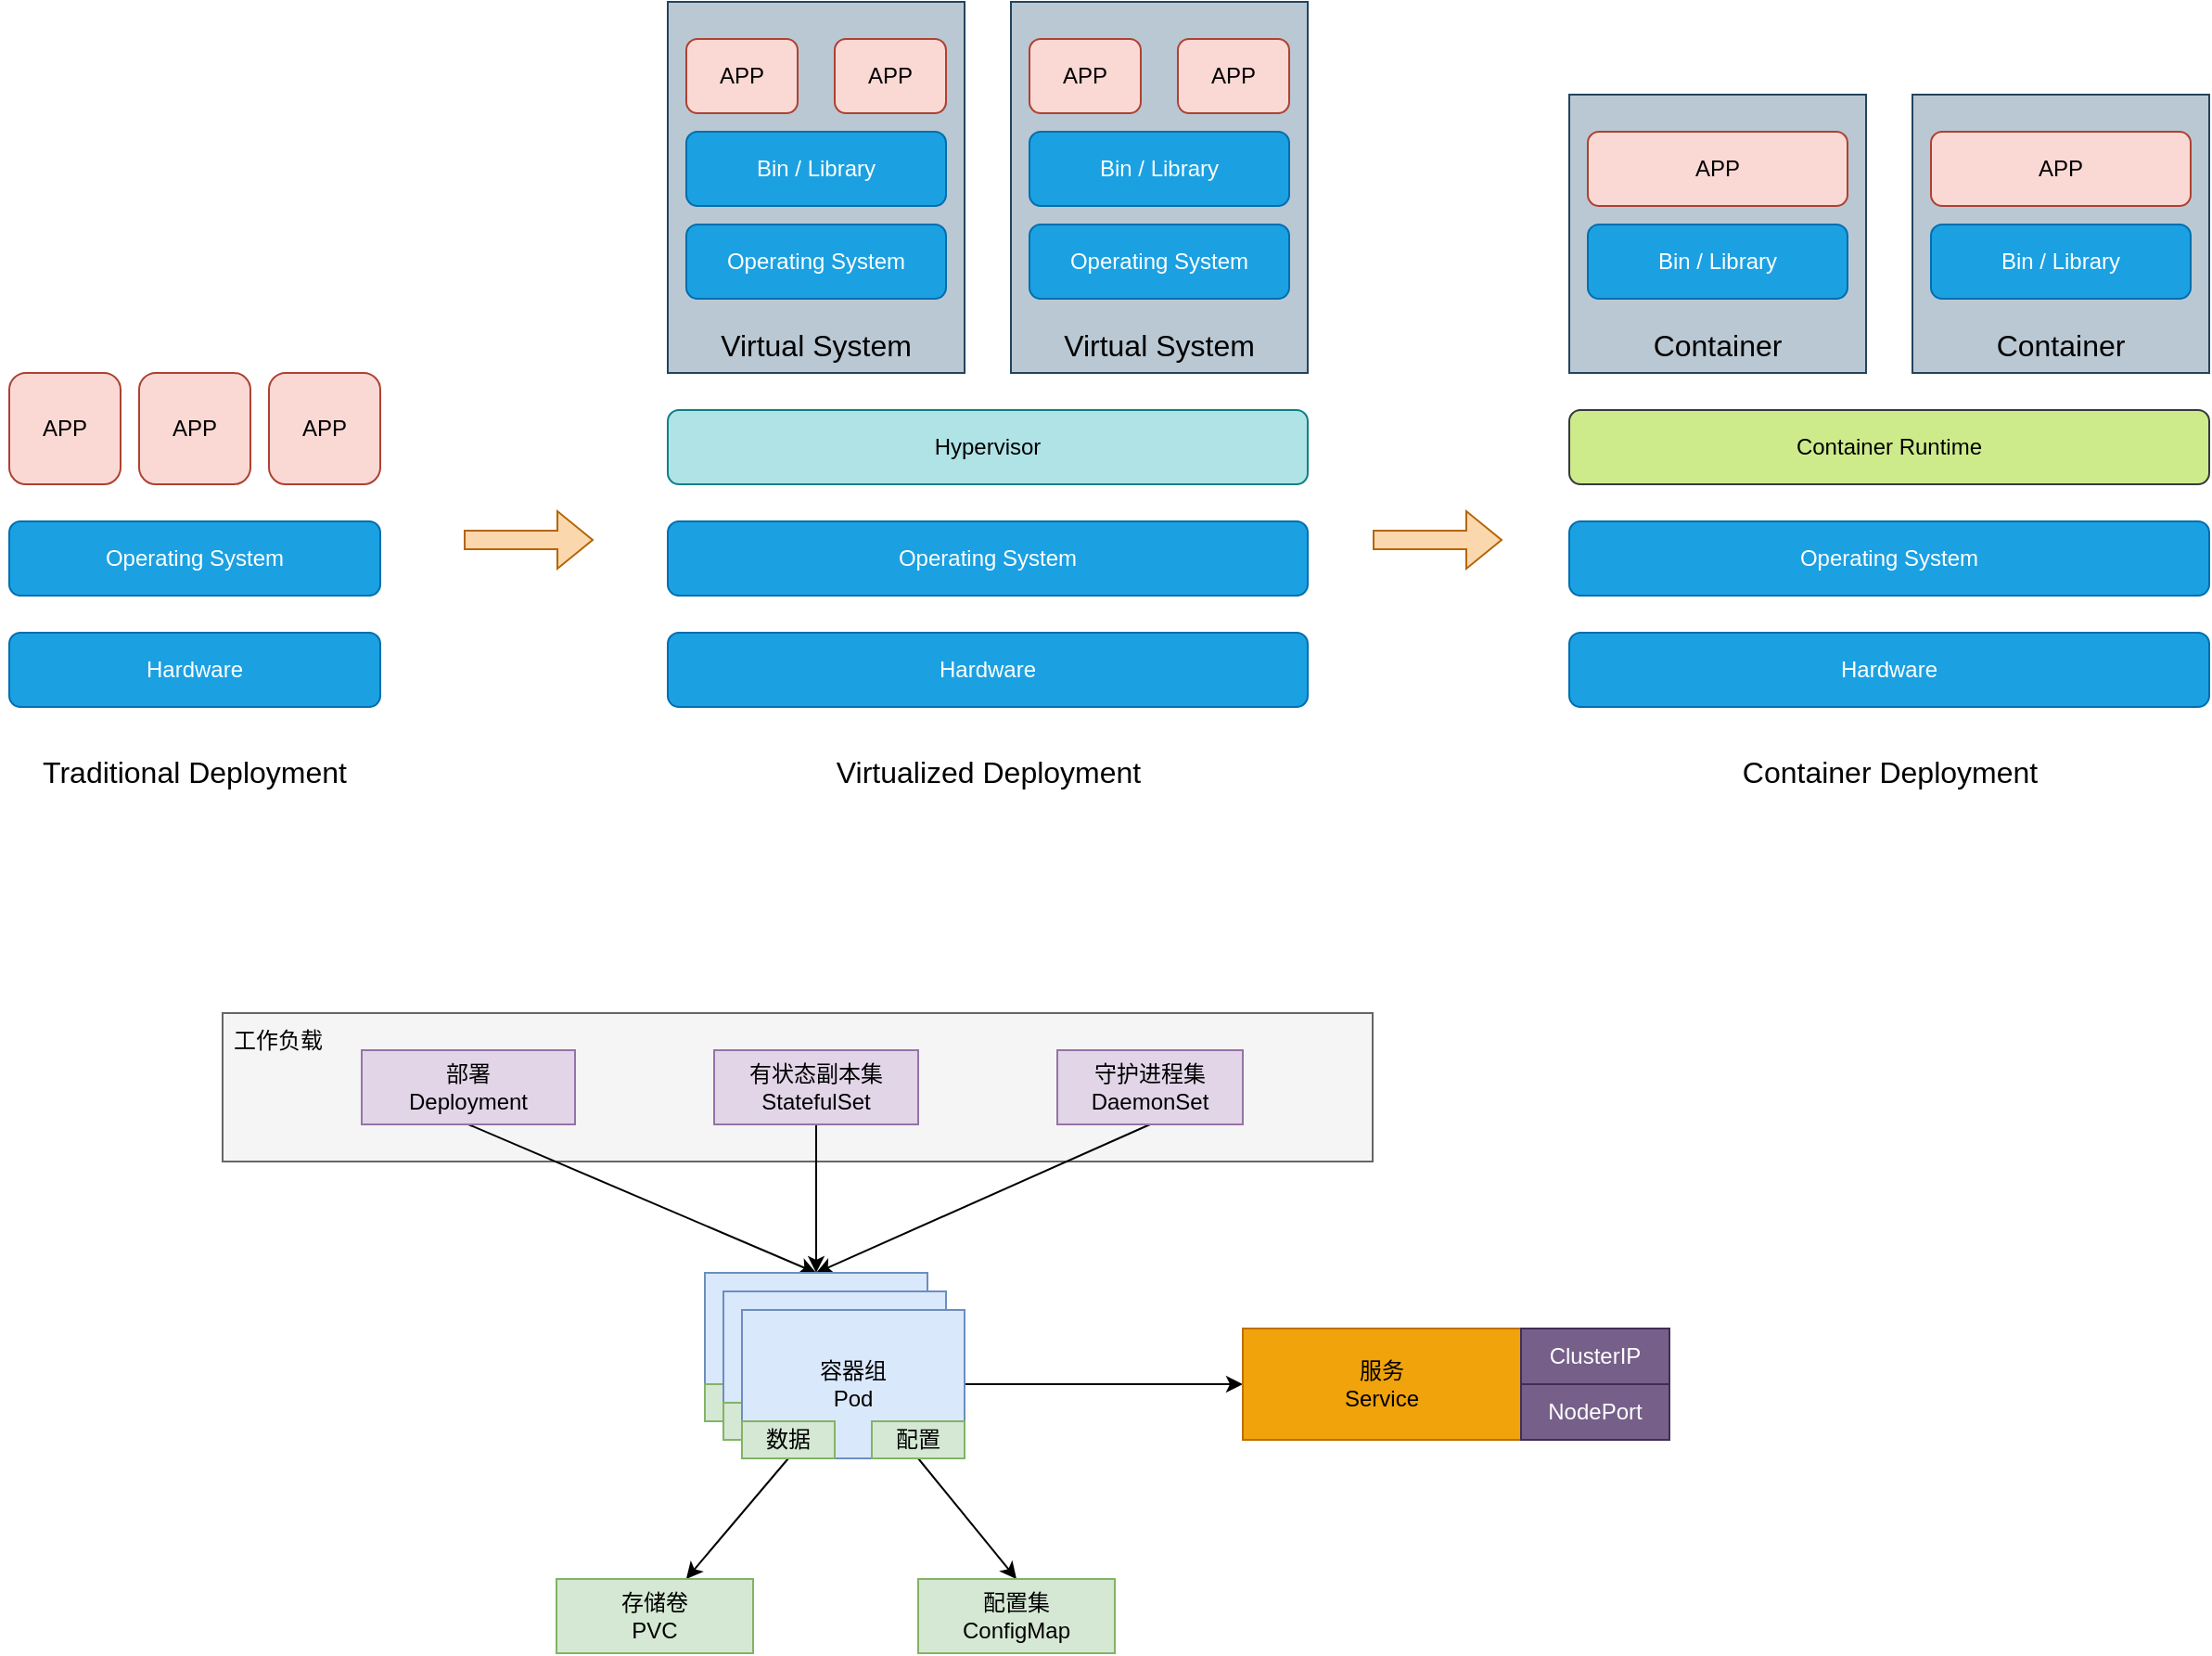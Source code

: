 <mxfile version="22.1.0" type="github">
  <diagram name="第 1 页" id="i1kklar53S_GGs_v64jb">
    <mxGraphModel dx="1242" dy="756" grid="1" gridSize="10" guides="1" tooltips="1" connect="1" arrows="1" fold="1" page="1" pageScale="1" pageWidth="827" pageHeight="1169" math="0" shadow="0">
      <root>
        <mxCell id="0" />
        <mxCell id="1" parent="0" />
        <mxCell id="_m6hfk_0l0CRy2P_7ZKI-25" value="" style="rounded=0;whiteSpace=wrap;html=1;fillColor=#f5f5f5;fontColor=#333333;strokeColor=#666666;" vertex="1" parent="1">
          <mxGeometry x="170" y="615" width="620" height="80" as="geometry" />
        </mxCell>
        <mxCell id="-WrX6jAIOm3FxNoPc4Nv-13" value="" style="rounded=0;whiteSpace=wrap;html=1;fillColor=#bac8d3;strokeColor=#23445d;" parent="1" vertex="1">
          <mxGeometry x="410" y="70" width="160" height="200" as="geometry" />
        </mxCell>
        <mxCell id="-WrX6jAIOm3FxNoPc4Nv-1" value="Hardware" style="rounded=1;whiteSpace=wrap;html=1;fillColor=#1ba1e2;strokeColor=#006EAF;fontColor=#ffffff;" parent="1" vertex="1">
          <mxGeometry x="55" y="410" width="200" height="40" as="geometry" />
        </mxCell>
        <mxCell id="-WrX6jAIOm3FxNoPc4Nv-2" value="Traditional Deployment" style="text;html=1;strokeColor=none;fillColor=none;align=center;verticalAlign=middle;whiteSpace=wrap;rounded=0;fontSize=16;" parent="1" vertex="1">
          <mxGeometry x="50" y="470" width="210" height="30" as="geometry" />
        </mxCell>
        <mxCell id="-WrX6jAIOm3FxNoPc4Nv-3" value="Operating System" style="rounded=1;whiteSpace=wrap;html=1;fillColor=#1ba1e2;strokeColor=#006EAF;fontColor=#ffffff;" parent="1" vertex="1">
          <mxGeometry x="55" y="350" width="200" height="40" as="geometry" />
        </mxCell>
        <mxCell id="-WrX6jAIOm3FxNoPc4Nv-4" value="APP" style="rounded=1;whiteSpace=wrap;html=1;fillColor=#fad9d5;strokeColor=#ae4132;" parent="1" vertex="1">
          <mxGeometry x="55" y="270" width="60" height="60" as="geometry" />
        </mxCell>
        <mxCell id="-WrX6jAIOm3FxNoPc4Nv-5" value="APP" style="rounded=1;whiteSpace=wrap;html=1;fillColor=#fad9d5;strokeColor=#ae4132;" parent="1" vertex="1">
          <mxGeometry x="195" y="270" width="60" height="60" as="geometry" />
        </mxCell>
        <mxCell id="-WrX6jAIOm3FxNoPc4Nv-6" value="APP" style="rounded=1;whiteSpace=wrap;html=1;fillColor=#fad9d5;strokeColor=#ae4132;" parent="1" vertex="1">
          <mxGeometry x="125" y="270" width="60" height="60" as="geometry" />
        </mxCell>
        <mxCell id="-WrX6jAIOm3FxNoPc4Nv-7" value="Hardware" style="rounded=1;whiteSpace=wrap;html=1;fillColor=#1ba1e2;strokeColor=#006EAF;fontColor=#ffffff;" parent="1" vertex="1">
          <mxGeometry x="410" y="410" width="345" height="40" as="geometry" />
        </mxCell>
        <mxCell id="-WrX6jAIOm3FxNoPc4Nv-8" value="Virtualized Deployment" style="text;html=1;strokeColor=none;fillColor=none;align=center;verticalAlign=middle;whiteSpace=wrap;rounded=0;fontSize=16;" parent="1" vertex="1">
          <mxGeometry x="477.5" y="470" width="210" height="30" as="geometry" />
        </mxCell>
        <mxCell id="-WrX6jAIOm3FxNoPc4Nv-9" value="Operating System" style="rounded=1;whiteSpace=wrap;html=1;fillColor=#1ba1e2;strokeColor=#006EAF;fontColor=#ffffff;" parent="1" vertex="1">
          <mxGeometry x="410" y="350" width="345" height="40" as="geometry" />
        </mxCell>
        <mxCell id="-WrX6jAIOm3FxNoPc4Nv-10" value="Hypervisor" style="rounded=1;whiteSpace=wrap;html=1;fillColor=#b0e3e6;strokeColor=#0e8088;" parent="1" vertex="1">
          <mxGeometry x="410" y="290" width="345" height="40" as="geometry" />
        </mxCell>
        <mxCell id="-WrX6jAIOm3FxNoPc4Nv-12" value="Operating System" style="rounded=1;whiteSpace=wrap;html=1;fillColor=#1ba1e2;strokeColor=#006EAF;fontColor=#ffffff;" parent="1" vertex="1">
          <mxGeometry x="420" y="190" width="140" height="40" as="geometry" />
        </mxCell>
        <mxCell id="-WrX6jAIOm3FxNoPc4Nv-14" value="Bin / Library" style="rounded=1;whiteSpace=wrap;html=1;fillColor=#1ba1e2;strokeColor=#006EAF;fontColor=#ffffff;" parent="1" vertex="1">
          <mxGeometry x="420" y="140" width="140" height="40" as="geometry" />
        </mxCell>
        <mxCell id="-WrX6jAIOm3FxNoPc4Nv-15" value="APP" style="rounded=1;whiteSpace=wrap;html=1;fillColor=#fad9d5;strokeColor=#ae4132;" parent="1" vertex="1">
          <mxGeometry x="420" y="90" width="60" height="40" as="geometry" />
        </mxCell>
        <mxCell id="-WrX6jAIOm3FxNoPc4Nv-16" value="APP" style="rounded=1;whiteSpace=wrap;html=1;fillColor=#fad9d5;strokeColor=#ae4132;" parent="1" vertex="1">
          <mxGeometry x="500" y="90" width="60" height="40" as="geometry" />
        </mxCell>
        <mxCell id="-WrX6jAIOm3FxNoPc4Nv-17" value="Virtual System" style="text;html=1;strokeColor=none;fillColor=none;align=center;verticalAlign=middle;whiteSpace=wrap;rounded=0;fontSize=16;" parent="1" vertex="1">
          <mxGeometry x="430" y="240" width="120" height="30" as="geometry" />
        </mxCell>
        <mxCell id="-WrX6jAIOm3FxNoPc4Nv-18" value="" style="rounded=0;whiteSpace=wrap;html=1;fillColor=#bac8d3;strokeColor=#23445d;" parent="1" vertex="1">
          <mxGeometry x="595" y="70" width="160" height="200" as="geometry" />
        </mxCell>
        <mxCell id="-WrX6jAIOm3FxNoPc4Nv-19" value="Operating System" style="rounded=1;whiteSpace=wrap;html=1;fillColor=#1ba1e2;strokeColor=#006EAF;fontColor=#ffffff;" parent="1" vertex="1">
          <mxGeometry x="605" y="190" width="140" height="40" as="geometry" />
        </mxCell>
        <mxCell id="-WrX6jAIOm3FxNoPc4Nv-20" value="Bin / Library" style="rounded=1;whiteSpace=wrap;html=1;fillColor=#1ba1e2;strokeColor=#006EAF;fontColor=#ffffff;" parent="1" vertex="1">
          <mxGeometry x="605" y="140" width="140" height="40" as="geometry" />
        </mxCell>
        <mxCell id="-WrX6jAIOm3FxNoPc4Nv-21" value="APP" style="rounded=1;whiteSpace=wrap;html=1;fillColor=#fad9d5;strokeColor=#ae4132;" parent="1" vertex="1">
          <mxGeometry x="605" y="90" width="60" height="40" as="geometry" />
        </mxCell>
        <mxCell id="-WrX6jAIOm3FxNoPc4Nv-22" value="APP" style="rounded=1;whiteSpace=wrap;html=1;fillColor=#fad9d5;strokeColor=#ae4132;" parent="1" vertex="1">
          <mxGeometry x="685" y="90" width="60" height="40" as="geometry" />
        </mxCell>
        <mxCell id="-WrX6jAIOm3FxNoPc4Nv-23" value="Virtual System" style="text;html=1;strokeColor=none;fillColor=none;align=center;verticalAlign=middle;whiteSpace=wrap;rounded=0;fontSize=16;" parent="1" vertex="1">
          <mxGeometry x="615" y="240" width="120" height="30" as="geometry" />
        </mxCell>
        <mxCell id="-WrX6jAIOm3FxNoPc4Nv-24" value="" style="shape=flexArrow;endArrow=classic;html=1;rounded=0;fillColor=#fad7ac;strokeColor=#b46504;" parent="1" edge="1">
          <mxGeometry width="50" height="50" relative="1" as="geometry">
            <mxPoint x="300" y="360" as="sourcePoint" />
            <mxPoint x="370" y="360" as="targetPoint" />
          </mxGeometry>
        </mxCell>
        <mxCell id="-WrX6jAIOm3FxNoPc4Nv-25" value="" style="shape=flexArrow;endArrow=classic;html=1;rounded=0;fillColor=#fad7ac;strokeColor=#b46504;" parent="1" edge="1">
          <mxGeometry width="50" height="50" relative="1" as="geometry">
            <mxPoint x="790" y="360" as="sourcePoint" />
            <mxPoint x="860" y="360" as="targetPoint" />
          </mxGeometry>
        </mxCell>
        <mxCell id="-WrX6jAIOm3FxNoPc4Nv-26" value="Hardware" style="rounded=1;whiteSpace=wrap;html=1;fillColor=#1ba1e2;strokeColor=#006EAF;fontColor=#ffffff;" parent="1" vertex="1">
          <mxGeometry x="896" y="410" width="345" height="40" as="geometry" />
        </mxCell>
        <mxCell id="-WrX6jAIOm3FxNoPc4Nv-27" value="Container Deployment" style="text;html=1;strokeColor=none;fillColor=none;align=center;verticalAlign=middle;whiteSpace=wrap;rounded=0;fontSize=16;" parent="1" vertex="1">
          <mxGeometry x="963.5" y="470" width="210" height="30" as="geometry" />
        </mxCell>
        <mxCell id="-WrX6jAIOm3FxNoPc4Nv-28" value="Operating System" style="rounded=1;whiteSpace=wrap;html=1;fillColor=#1ba1e2;strokeColor=#006EAF;fontColor=#ffffff;" parent="1" vertex="1">
          <mxGeometry x="896" y="350" width="345" height="40" as="geometry" />
        </mxCell>
        <mxCell id="-WrX6jAIOm3FxNoPc4Nv-29" value="Container Runtime" style="rounded=1;whiteSpace=wrap;html=1;fillColor=#cdeb8b;strokeColor=#36393d;" parent="1" vertex="1">
          <mxGeometry x="896" y="290" width="345" height="40" as="geometry" />
        </mxCell>
        <mxCell id="-WrX6jAIOm3FxNoPc4Nv-30" value="" style="rounded=0;whiteSpace=wrap;html=1;fillColor=#bac8d3;strokeColor=#23445d;" parent="1" vertex="1">
          <mxGeometry x="896" y="120" width="160" height="150" as="geometry" />
        </mxCell>
        <mxCell id="-WrX6jAIOm3FxNoPc4Nv-32" value="Bin / Library" style="rounded=1;whiteSpace=wrap;html=1;fillColor=#1ba1e2;strokeColor=#006EAF;fontColor=#ffffff;" parent="1" vertex="1">
          <mxGeometry x="906" y="190" width="140" height="40" as="geometry" />
        </mxCell>
        <mxCell id="-WrX6jAIOm3FxNoPc4Nv-33" value="APP" style="rounded=1;whiteSpace=wrap;html=1;fillColor=#fad9d5;strokeColor=#ae4132;" parent="1" vertex="1">
          <mxGeometry x="906" y="140" width="140" height="40" as="geometry" />
        </mxCell>
        <mxCell id="-WrX6jAIOm3FxNoPc4Nv-35" value="Container" style="text;html=1;strokeColor=none;fillColor=none;align=center;verticalAlign=middle;whiteSpace=wrap;rounded=0;fontSize=16;" parent="1" vertex="1">
          <mxGeometry x="916" y="240" width="120" height="30" as="geometry" />
        </mxCell>
        <mxCell id="-WrX6jAIOm3FxNoPc4Nv-42" value="" style="rounded=0;whiteSpace=wrap;html=1;fillColor=#bac8d3;strokeColor=#23445d;" parent="1" vertex="1">
          <mxGeometry x="1081" y="120" width="160" height="150" as="geometry" />
        </mxCell>
        <mxCell id="-WrX6jAIOm3FxNoPc4Nv-43" value="Bin / Library" style="rounded=1;whiteSpace=wrap;html=1;fillColor=#1ba1e2;strokeColor=#006EAF;fontColor=#ffffff;" parent="1" vertex="1">
          <mxGeometry x="1091" y="190" width="140" height="40" as="geometry" />
        </mxCell>
        <mxCell id="-WrX6jAIOm3FxNoPc4Nv-44" value="APP" style="rounded=1;whiteSpace=wrap;html=1;fillColor=#fad9d5;strokeColor=#ae4132;" parent="1" vertex="1">
          <mxGeometry x="1091" y="140" width="140" height="40" as="geometry" />
        </mxCell>
        <mxCell id="-WrX6jAIOm3FxNoPc4Nv-45" value="Container" style="text;html=1;strokeColor=none;fillColor=none;align=center;verticalAlign=middle;whiteSpace=wrap;rounded=0;fontSize=16;" parent="1" vertex="1">
          <mxGeometry x="1101" y="240" width="120" height="30" as="geometry" />
        </mxCell>
        <mxCell id="_m6hfk_0l0CRy2P_7ZKI-26" style="rounded=0;orthogonalLoop=1;jettySize=auto;html=1;exitX=0.5;exitY=1;exitDx=0;exitDy=0;entryX=0.5;entryY=0;entryDx=0;entryDy=0;" edge="1" parent="1" source="_m6hfk_0l0CRy2P_7ZKI-1" target="_m6hfk_0l0CRy2P_7ZKI-7">
          <mxGeometry relative="1" as="geometry" />
        </mxCell>
        <mxCell id="_m6hfk_0l0CRy2P_7ZKI-1" value="部署&lt;br&gt;Deployment" style="rounded=0;whiteSpace=wrap;html=1;fillColor=#e1d5e7;strokeColor=#9673a6;" vertex="1" parent="1">
          <mxGeometry x="245" y="635" width="115" height="40" as="geometry" />
        </mxCell>
        <mxCell id="_m6hfk_0l0CRy2P_7ZKI-8" style="edgeStyle=orthogonalEdgeStyle;rounded=0;orthogonalLoop=1;jettySize=auto;html=1;exitX=0.5;exitY=1;exitDx=0;exitDy=0;entryX=0.5;entryY=0;entryDx=0;entryDy=0;" edge="1" parent="1" source="_m6hfk_0l0CRy2P_7ZKI-2" target="_m6hfk_0l0CRy2P_7ZKI-7">
          <mxGeometry relative="1" as="geometry">
            <mxPoint x="490" y="755" as="targetPoint" />
          </mxGeometry>
        </mxCell>
        <mxCell id="_m6hfk_0l0CRy2P_7ZKI-2" value="有状态副本集&lt;br&gt;StatefulSet" style="rounded=0;whiteSpace=wrap;html=1;fillColor=#e1d5e7;strokeColor=#9673a6;" vertex="1" parent="1">
          <mxGeometry x="435" y="635" width="110" height="40" as="geometry" />
        </mxCell>
        <mxCell id="_m6hfk_0l0CRy2P_7ZKI-27" style="rounded=0;orthogonalLoop=1;jettySize=auto;html=1;exitX=0.5;exitY=1;exitDx=0;exitDy=0;entryX=0.5;entryY=0;entryDx=0;entryDy=0;" edge="1" parent="1" source="_m6hfk_0l0CRy2P_7ZKI-3" target="_m6hfk_0l0CRy2P_7ZKI-7">
          <mxGeometry relative="1" as="geometry" />
        </mxCell>
        <mxCell id="_m6hfk_0l0CRy2P_7ZKI-3" value="守护进程集&lt;br&gt;DaemonSet" style="rounded=0;whiteSpace=wrap;html=1;fillColor=#e1d5e7;strokeColor=#9673a6;" vertex="1" parent="1">
          <mxGeometry x="620" y="635" width="100" height="40" as="geometry" />
        </mxCell>
        <mxCell id="_m6hfk_0l0CRy2P_7ZKI-7" value="容器组&lt;br&gt;Pod" style="rounded=0;whiteSpace=wrap;html=1;fillColor=#dae8fc;strokeColor=#6c8ebf;" vertex="1" parent="1">
          <mxGeometry x="430" y="755" width="120" height="80" as="geometry" />
        </mxCell>
        <mxCell id="_m6hfk_0l0CRy2P_7ZKI-9" value="数据" style="rounded=0;whiteSpace=wrap;html=1;fillColor=#d5e8d4;strokeColor=#82b366;" vertex="1" parent="1">
          <mxGeometry x="430" y="815" width="50" height="20" as="geometry" />
        </mxCell>
        <mxCell id="_m6hfk_0l0CRy2P_7ZKI-13" value="配置" style="rounded=0;whiteSpace=wrap;html=1;fillColor=#d5e8d4;strokeColor=#82b366;" vertex="1" parent="1">
          <mxGeometry x="500" y="785" width="50" height="50" as="geometry" />
        </mxCell>
        <mxCell id="_m6hfk_0l0CRy2P_7ZKI-16" value="容器组&lt;br&gt;Pod" style="rounded=0;whiteSpace=wrap;html=1;fillColor=#dae8fc;strokeColor=#6c8ebf;" vertex="1" parent="1">
          <mxGeometry x="440" y="765" width="120" height="80" as="geometry" />
        </mxCell>
        <mxCell id="_m6hfk_0l0CRy2P_7ZKI-17" value="数据" style="rounded=0;whiteSpace=wrap;html=1;fillColor=#d5e8d4;strokeColor=#82b366;" vertex="1" parent="1">
          <mxGeometry x="440" y="825" width="50" height="20" as="geometry" />
        </mxCell>
        <mxCell id="_m6hfk_0l0CRy2P_7ZKI-18" value="配置" style="rounded=0;whiteSpace=wrap;html=1;fillColor=#d5e8d4;strokeColor=#82b366;" vertex="1" parent="1">
          <mxGeometry x="510" y="825" width="50" height="20" as="geometry" />
        </mxCell>
        <mxCell id="_m6hfk_0l0CRy2P_7ZKI-36" style="edgeStyle=orthogonalEdgeStyle;rounded=0;orthogonalLoop=1;jettySize=auto;html=1;exitX=1;exitY=0.5;exitDx=0;exitDy=0;" edge="1" parent="1" source="_m6hfk_0l0CRy2P_7ZKI-19" target="_m6hfk_0l0CRy2P_7ZKI-33">
          <mxGeometry relative="1" as="geometry" />
        </mxCell>
        <mxCell id="_m6hfk_0l0CRy2P_7ZKI-19" value="容器组&lt;br&gt;Pod" style="rounded=0;whiteSpace=wrap;html=1;fillColor=#dae8fc;strokeColor=#6c8ebf;" vertex="1" parent="1">
          <mxGeometry x="450" y="775" width="120" height="80" as="geometry" />
        </mxCell>
        <mxCell id="_m6hfk_0l0CRy2P_7ZKI-31" style="rounded=0;orthogonalLoop=1;jettySize=auto;html=1;exitX=0.5;exitY=1;exitDx=0;exitDy=0;" edge="1" parent="1" source="_m6hfk_0l0CRy2P_7ZKI-20" target="_m6hfk_0l0CRy2P_7ZKI-29">
          <mxGeometry relative="1" as="geometry" />
        </mxCell>
        <mxCell id="_m6hfk_0l0CRy2P_7ZKI-20" value="数据" style="rounded=0;whiteSpace=wrap;html=1;fillColor=#d5e8d4;strokeColor=#82b366;" vertex="1" parent="1">
          <mxGeometry x="450" y="835" width="50" height="20" as="geometry" />
        </mxCell>
        <mxCell id="_m6hfk_0l0CRy2P_7ZKI-32" style="rounded=0;orthogonalLoop=1;jettySize=auto;html=1;exitX=0.5;exitY=1;exitDx=0;exitDy=0;entryX=0.5;entryY=0;entryDx=0;entryDy=0;" edge="1" parent="1" source="_m6hfk_0l0CRy2P_7ZKI-21" target="_m6hfk_0l0CRy2P_7ZKI-30">
          <mxGeometry relative="1" as="geometry" />
        </mxCell>
        <mxCell id="_m6hfk_0l0CRy2P_7ZKI-21" value="配置" style="rounded=0;whiteSpace=wrap;html=1;fillColor=#d5e8d4;strokeColor=#82b366;" vertex="1" parent="1">
          <mxGeometry x="520" y="835" width="50" height="20" as="geometry" />
        </mxCell>
        <mxCell id="_m6hfk_0l0CRy2P_7ZKI-28" value="工作负载" style="text;html=1;strokeColor=none;fillColor=none;align=center;verticalAlign=middle;whiteSpace=wrap;rounded=0;" vertex="1" parent="1">
          <mxGeometry x="170" y="615" width="60" height="30" as="geometry" />
        </mxCell>
        <mxCell id="_m6hfk_0l0CRy2P_7ZKI-29" value="存储卷&lt;br&gt;PVC" style="rounded=0;whiteSpace=wrap;html=1;fillColor=#d5e8d4;strokeColor=#82b366;" vertex="1" parent="1">
          <mxGeometry x="350" y="920" width="106" height="40" as="geometry" />
        </mxCell>
        <mxCell id="_m6hfk_0l0CRy2P_7ZKI-30" value="配置集&lt;br&gt;ConfigMap" style="rounded=0;whiteSpace=wrap;html=1;fillColor=#d5e8d4;strokeColor=#82b366;" vertex="1" parent="1">
          <mxGeometry x="545" y="920" width="106" height="40" as="geometry" />
        </mxCell>
        <mxCell id="_m6hfk_0l0CRy2P_7ZKI-33" value="服务&lt;br&gt;Service" style="rounded=0;whiteSpace=wrap;html=1;fillColor=#f0a30a;fontColor=#000000;strokeColor=#BD7000;" vertex="1" parent="1">
          <mxGeometry x="720" y="785" width="150" height="60" as="geometry" />
        </mxCell>
        <mxCell id="_m6hfk_0l0CRy2P_7ZKI-34" value="ClusterIP" style="rounded=0;whiteSpace=wrap;html=1;fillColor=#76608a;fontColor=#ffffff;strokeColor=#432D57;" vertex="1" parent="1">
          <mxGeometry x="870" y="785" width="80" height="30" as="geometry" />
        </mxCell>
        <mxCell id="_m6hfk_0l0CRy2P_7ZKI-35" value="NodePort" style="rounded=0;whiteSpace=wrap;html=1;fillColor=#76608a;fontColor=#ffffff;strokeColor=#432D57;" vertex="1" parent="1">
          <mxGeometry x="870" y="815" width="80" height="30" as="geometry" />
        </mxCell>
      </root>
    </mxGraphModel>
  </diagram>
</mxfile>
